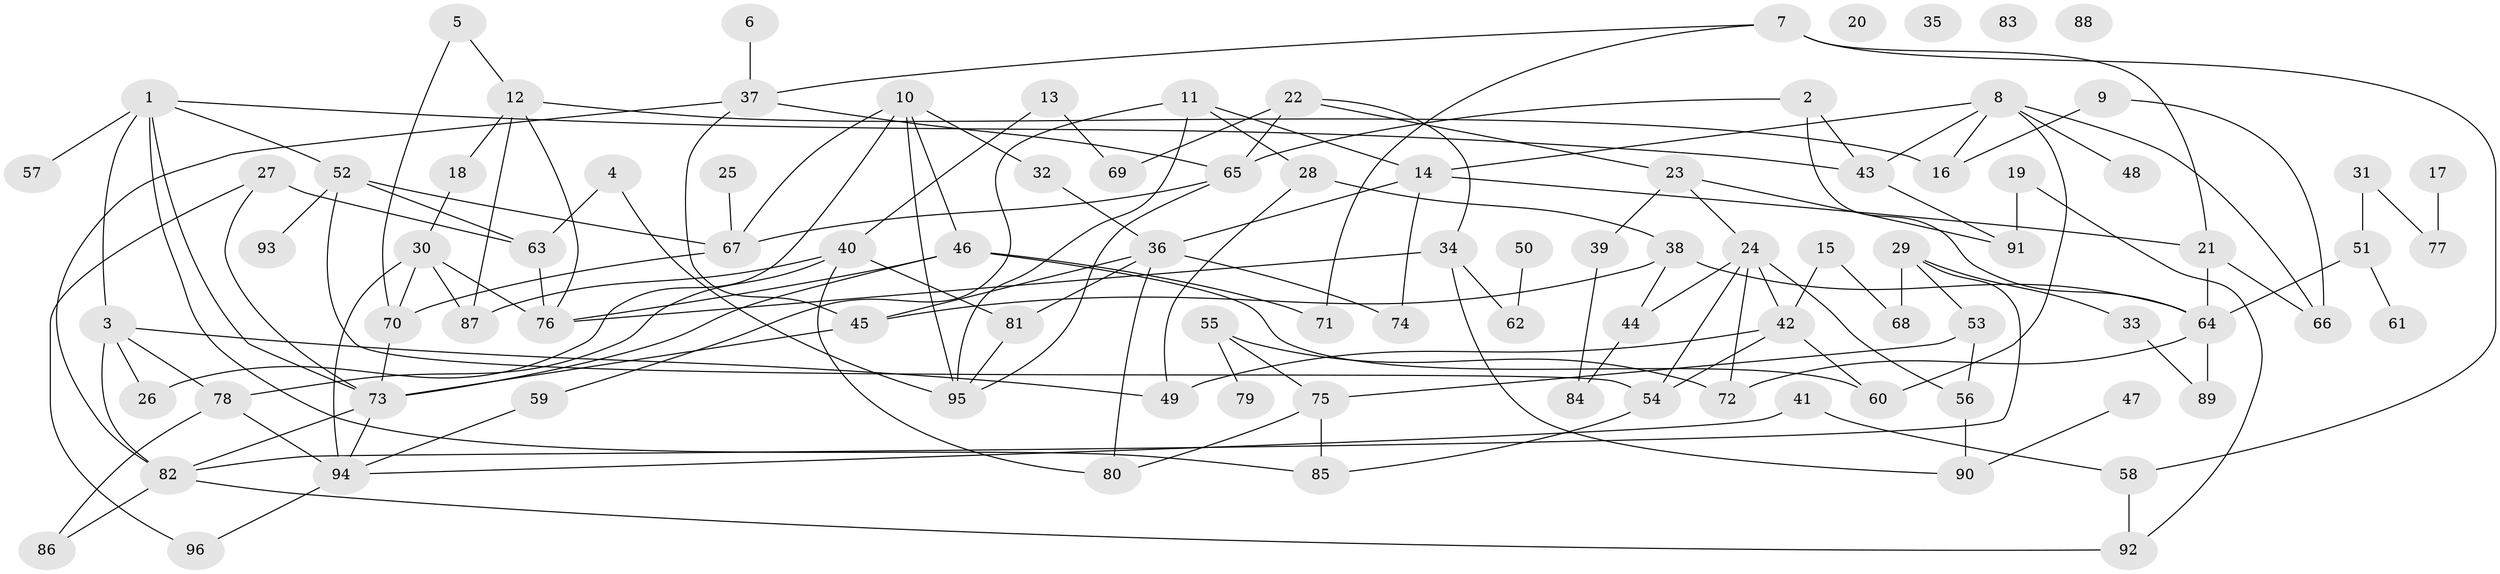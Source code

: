 // coarse degree distribution, {2: 0.16666666666666666, 4: 0.24074074074074073, 9: 0.018518518518518517, 5: 0.1111111111111111, 8: 0.07407407407407407, 3: 0.09259259259259259, 1: 0.14814814814814814, 7: 0.037037037037037035, 6: 0.09259259259259259, 10: 0.018518518518518517}
// Generated by graph-tools (version 1.1) at 2025/35/03/04/25 23:35:46]
// undirected, 96 vertices, 150 edges
graph export_dot {
  node [color=gray90,style=filled];
  1;
  2;
  3;
  4;
  5;
  6;
  7;
  8;
  9;
  10;
  11;
  12;
  13;
  14;
  15;
  16;
  17;
  18;
  19;
  20;
  21;
  22;
  23;
  24;
  25;
  26;
  27;
  28;
  29;
  30;
  31;
  32;
  33;
  34;
  35;
  36;
  37;
  38;
  39;
  40;
  41;
  42;
  43;
  44;
  45;
  46;
  47;
  48;
  49;
  50;
  51;
  52;
  53;
  54;
  55;
  56;
  57;
  58;
  59;
  60;
  61;
  62;
  63;
  64;
  65;
  66;
  67;
  68;
  69;
  70;
  71;
  72;
  73;
  74;
  75;
  76;
  77;
  78;
  79;
  80;
  81;
  82;
  83;
  84;
  85;
  86;
  87;
  88;
  89;
  90;
  91;
  92;
  93;
  94;
  95;
  96;
  1 -- 3;
  1 -- 43;
  1 -- 52;
  1 -- 57;
  1 -- 73;
  1 -- 85;
  2 -- 43;
  2 -- 64;
  2 -- 65;
  3 -- 26;
  3 -- 49;
  3 -- 78;
  3 -- 82;
  4 -- 63;
  4 -- 95;
  5 -- 12;
  5 -- 70;
  6 -- 37;
  7 -- 21;
  7 -- 37;
  7 -- 58;
  7 -- 71;
  8 -- 14;
  8 -- 16;
  8 -- 43;
  8 -- 48;
  8 -- 60;
  8 -- 66;
  9 -- 16;
  9 -- 66;
  10 -- 26;
  10 -- 32;
  10 -- 46;
  10 -- 67;
  10 -- 95;
  11 -- 14;
  11 -- 28;
  11 -- 59;
  11 -- 95;
  12 -- 16;
  12 -- 18;
  12 -- 76;
  12 -- 87;
  13 -- 40;
  13 -- 69;
  14 -- 21;
  14 -- 36;
  14 -- 74;
  15 -- 42;
  15 -- 68;
  17 -- 77;
  18 -- 30;
  19 -- 91;
  19 -- 92;
  21 -- 64;
  21 -- 66;
  22 -- 23;
  22 -- 34;
  22 -- 65;
  22 -- 69;
  23 -- 24;
  23 -- 39;
  23 -- 91;
  24 -- 42;
  24 -- 44;
  24 -- 54;
  24 -- 56;
  24 -- 72;
  25 -- 67;
  27 -- 63;
  27 -- 73;
  27 -- 96;
  28 -- 38;
  28 -- 49;
  29 -- 33;
  29 -- 53;
  29 -- 68;
  29 -- 82;
  30 -- 70;
  30 -- 76;
  30 -- 87;
  30 -- 94;
  31 -- 51;
  31 -- 77;
  32 -- 36;
  33 -- 89;
  34 -- 62;
  34 -- 76;
  34 -- 90;
  36 -- 45;
  36 -- 74;
  36 -- 80;
  36 -- 81;
  37 -- 45;
  37 -- 65;
  37 -- 82;
  38 -- 44;
  38 -- 45;
  38 -- 64;
  39 -- 84;
  40 -- 78;
  40 -- 80;
  40 -- 81;
  40 -- 87;
  41 -- 58;
  41 -- 94;
  42 -- 49;
  42 -- 54;
  42 -- 60;
  43 -- 91;
  44 -- 84;
  45 -- 73;
  46 -- 60;
  46 -- 71;
  46 -- 73;
  46 -- 76;
  47 -- 90;
  50 -- 62;
  51 -- 61;
  51 -- 64;
  52 -- 54;
  52 -- 63;
  52 -- 67;
  52 -- 93;
  53 -- 56;
  53 -- 75;
  54 -- 85;
  55 -- 72;
  55 -- 75;
  55 -- 79;
  56 -- 90;
  58 -- 92;
  59 -- 94;
  63 -- 76;
  64 -- 72;
  64 -- 89;
  65 -- 67;
  65 -- 95;
  67 -- 70;
  70 -- 73;
  73 -- 82;
  73 -- 94;
  75 -- 80;
  75 -- 85;
  78 -- 86;
  78 -- 94;
  81 -- 95;
  82 -- 86;
  82 -- 92;
  94 -- 96;
}
